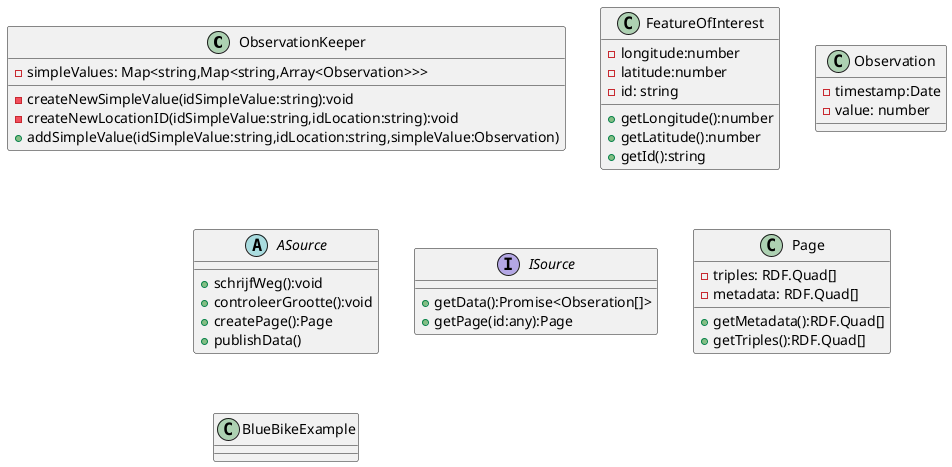 @startuml klassendiagram
class ObservationKeeper{
    - simpleValues: Map<string,Map<string,Array<Observation>>>
    - createNewSimpleValue(idSimpleValue:string):void
    - createNewLocationID(idSimpleValue:string,idLocation:string):void
    + addSimpleValue(idSimpleValue:string,idLocation:string,simpleValue:Observation)
}

class FeatureOfInterest{
    - longitude:number
    - latitude:number
    - id: string

    +getLongitude():number
    +getLatitude():number
    +getId():string
}

class Observation{
    - timestamp:Date
    - value: number
}

abstract ASource{
    +schrijfWeg():void
    +controleerGrootte():void
    +createPage():Page
    + publishData()
}

interface ISource{
    +getData():Promise<Obseration[]>
    +getPage(id:any):Page
}

class Page{
    - triples: RDF.Quad[]
    - metadata: RDF.Quad[]
    + getMetadata():RDF.Quad[]
    + getTriples():RDF.Quad[]

}

class BlueBikeExample{

}
@enduml